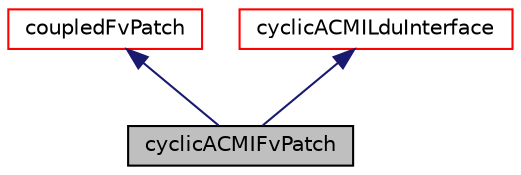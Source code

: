 digraph "cyclicACMIFvPatch"
{
  bgcolor="transparent";
  edge [fontname="Helvetica",fontsize="10",labelfontname="Helvetica",labelfontsize="10"];
  node [fontname="Helvetica",fontsize="10",shape=record];
  Node6 [label="cyclicACMIFvPatch",height=0.2,width=0.4,color="black", fillcolor="grey75", style="filled", fontcolor="black"];
  Node7 -> Node6 [dir="back",color="midnightblue",fontsize="10",style="solid",fontname="Helvetica"];
  Node7 [label="coupledFvPatch",height=0.2,width=0.4,color="red",URL="$a23617.html",tooltip="An abstract base class for patches that couple regions of the computational domain e..."];
  Node10 -> Node6 [dir="back",color="midnightblue",fontsize="10",style="solid",fontname="Helvetica"];
  Node10 [label="cyclicACMILduInterface",height=0.2,width=0.4,color="red",URL="$a26041.html",tooltip="An abstract base class for cyclic ACMI coupled interfaces. "];
}
